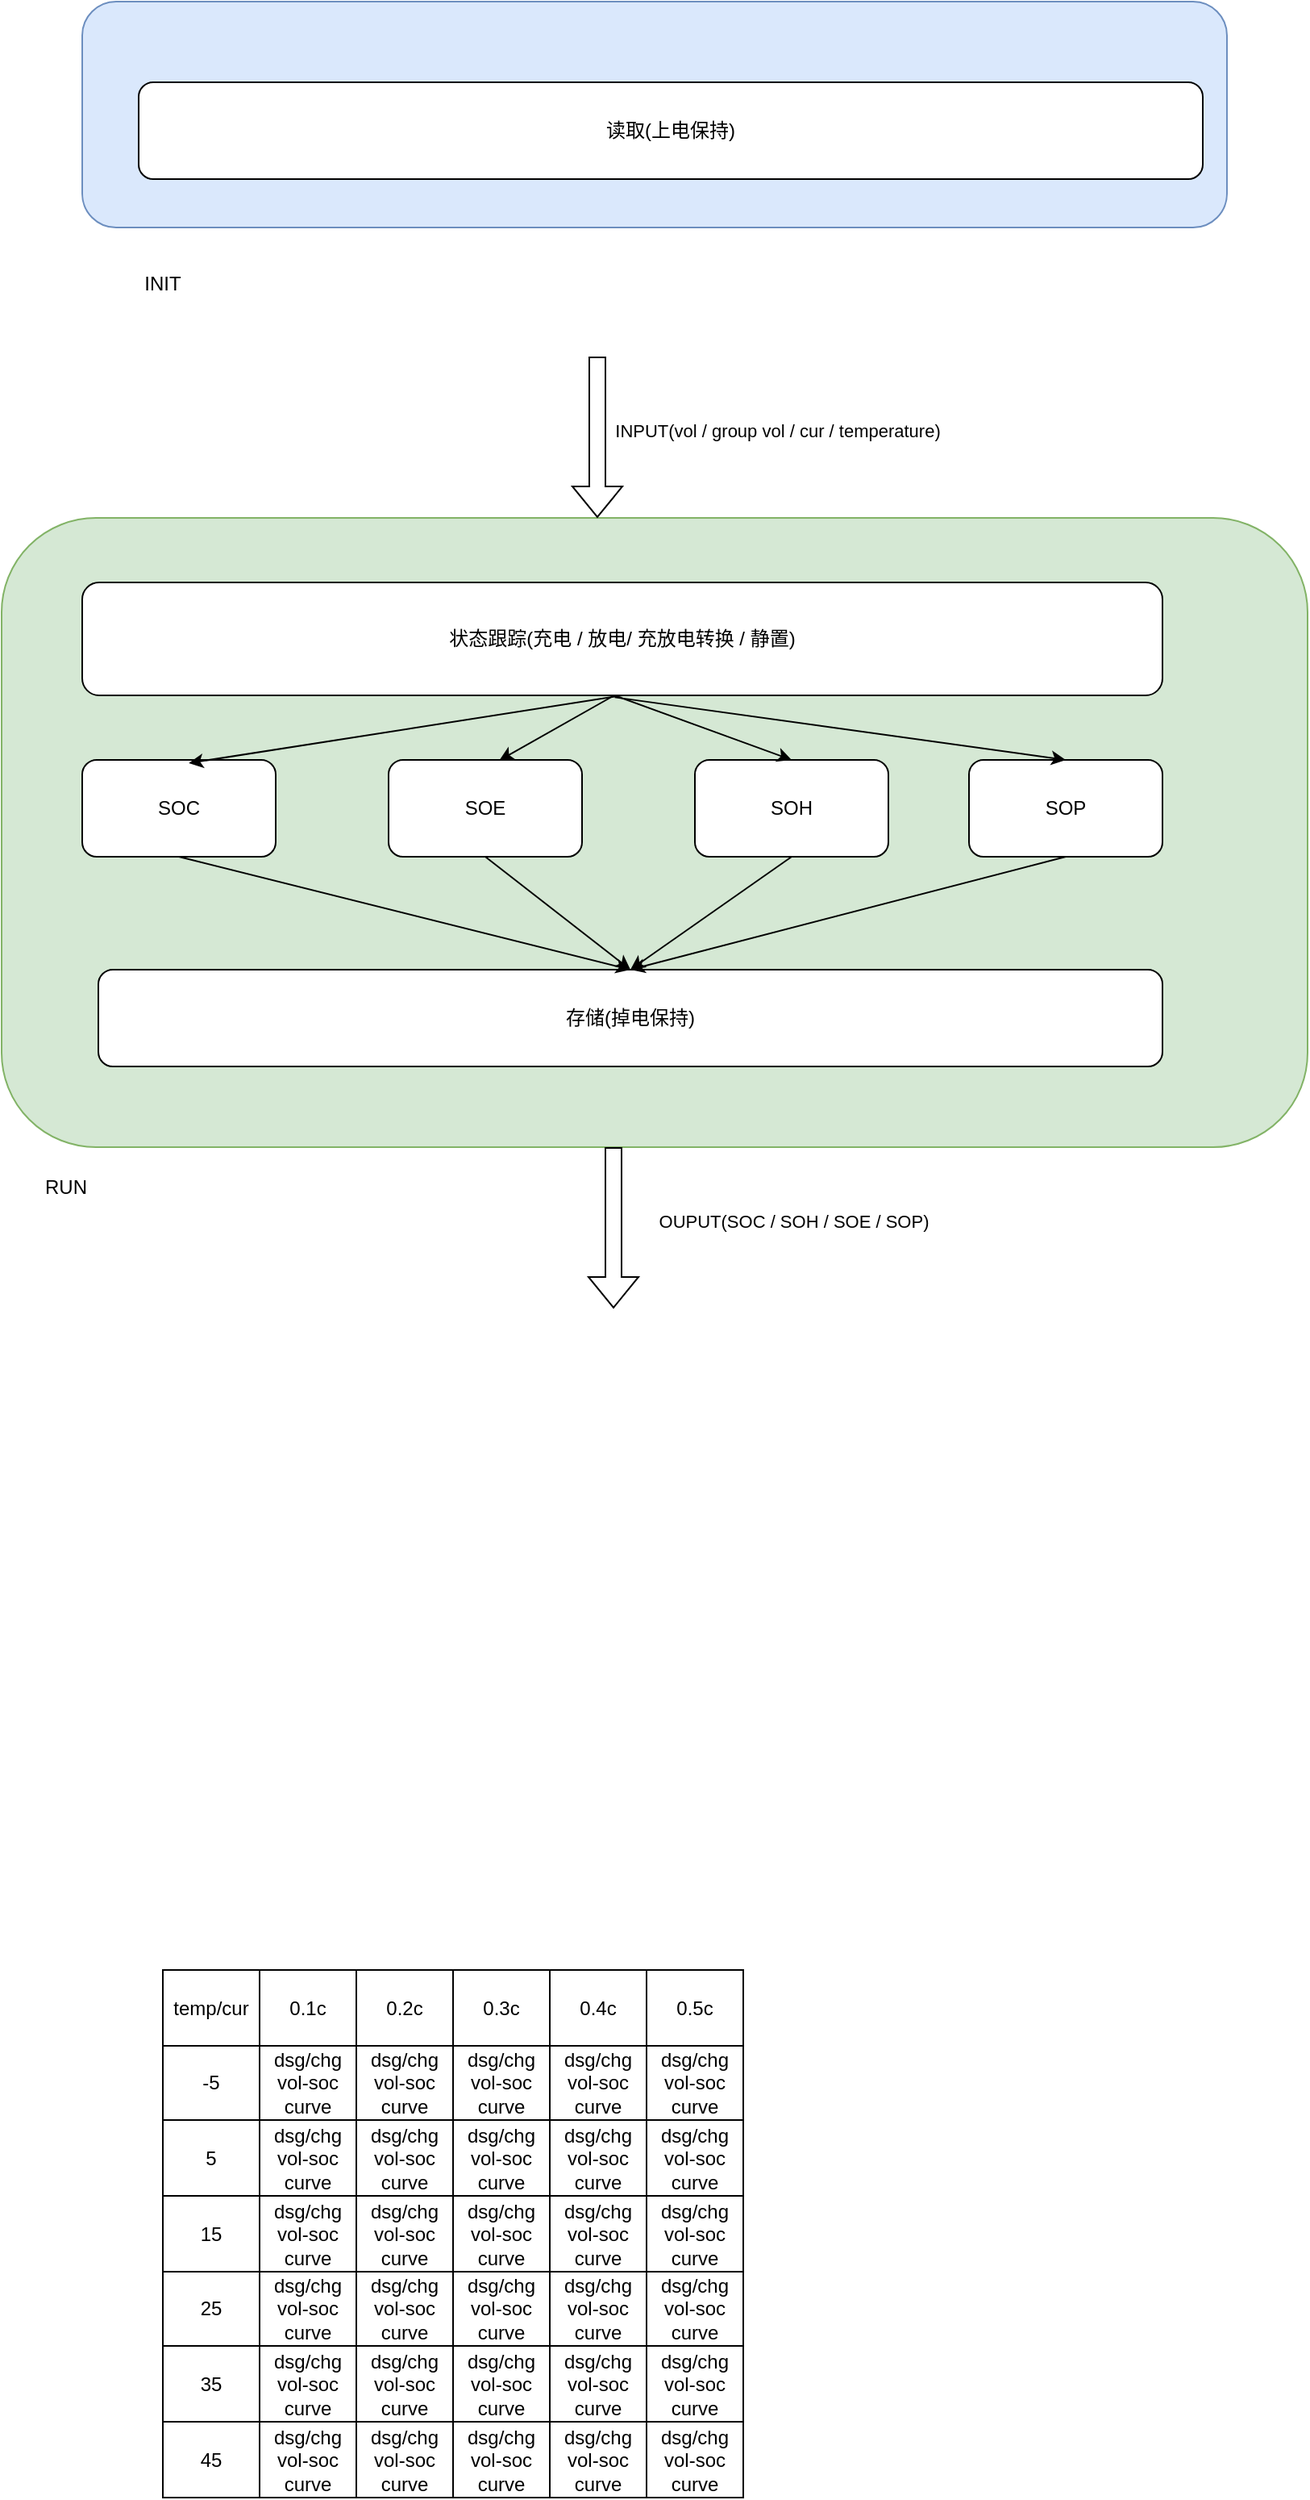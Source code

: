 <mxfile version="26.0.4">
  <diagram name="Page-1" id="31JKt_lZGiEf4TpAlraY">
    <mxGraphModel dx="530" dy="553" grid="1" gridSize="10" guides="1" tooltips="1" connect="1" arrows="1" fold="1" page="1" pageScale="1" pageWidth="850" pageHeight="1100" math="0" shadow="0">
      <root>
        <mxCell id="0" />
        <mxCell id="1" parent="0" />
        <mxCell id="1OvQ8xFT4X2jdjfE-QMB-2" value="" style="rounded=1;whiteSpace=wrap;html=1;fillColor=#d5e8d4;strokeColor=#82b366;" parent="1" vertex="1">
          <mxGeometry x="20" y="370" width="810" height="390" as="geometry" />
        </mxCell>
        <mxCell id="1OvQ8xFT4X2jdjfE-QMB-3" value="SOC" style="rounded=1;whiteSpace=wrap;html=1;" parent="1" vertex="1">
          <mxGeometry x="70" y="520" width="120" height="60" as="geometry" />
        </mxCell>
        <mxCell id="1OvQ8xFT4X2jdjfE-QMB-4" value="SOE" style="rounded=1;whiteSpace=wrap;html=1;" parent="1" vertex="1">
          <mxGeometry x="260" y="520" width="120" height="60" as="geometry" />
        </mxCell>
        <mxCell id="1OvQ8xFT4X2jdjfE-QMB-5" value="SOH" style="rounded=1;whiteSpace=wrap;html=1;" parent="1" vertex="1">
          <mxGeometry x="450" y="520" width="120" height="60" as="geometry" />
        </mxCell>
        <mxCell id="1OvQ8xFT4X2jdjfE-QMB-6" value="SOP" style="rounded=1;whiteSpace=wrap;html=1;" parent="1" vertex="1">
          <mxGeometry x="620" y="520" width="120" height="60" as="geometry" />
        </mxCell>
        <mxCell id="1OvQ8xFT4X2jdjfE-QMB-7" value="状态跟踪(充电 / 放电/ 充放电转换 / 静置)" style="rounded=1;whiteSpace=wrap;html=1;" parent="1" vertex="1">
          <mxGeometry x="70" y="410" width="670" height="70" as="geometry" />
        </mxCell>
        <mxCell id="1OvQ8xFT4X2jdjfE-QMB-8" value="存储(掉电保持)" style="rounded=1;whiteSpace=wrap;html=1;" parent="1" vertex="1">
          <mxGeometry x="80" y="650" width="660" height="60" as="geometry" />
        </mxCell>
        <mxCell id="1OvQ8xFT4X2jdjfE-QMB-9" value="" style="shape=flexArrow;endArrow=classic;html=1;rounded=0;" parent="1" edge="1">
          <mxGeometry width="50" height="50" relative="1" as="geometry">
            <mxPoint x="389.5" y="270" as="sourcePoint" />
            <mxPoint x="389.5" y="370" as="targetPoint" />
          </mxGeometry>
        </mxCell>
        <mxCell id="1OvQ8xFT4X2jdjfE-QMB-10" value="INPUT(vol / group vol / cur / temperature)" style="edgeLabel;html=1;align=center;verticalAlign=middle;resizable=0;points=[];" parent="1OvQ8xFT4X2jdjfE-QMB-9" vertex="1" connectable="0">
          <mxGeometry x="-0.08" y="1" relative="1" as="geometry">
            <mxPoint x="110" as="offset" />
          </mxGeometry>
        </mxCell>
        <mxCell id="1OvQ8xFT4X2jdjfE-QMB-13" value="" style="shape=flexArrow;endArrow=classic;html=1;rounded=0;" parent="1" edge="1">
          <mxGeometry width="50" height="50" relative="1" as="geometry">
            <mxPoint x="399.5" y="760" as="sourcePoint" />
            <mxPoint x="399.5" y="860" as="targetPoint" />
          </mxGeometry>
        </mxCell>
        <mxCell id="1OvQ8xFT4X2jdjfE-QMB-14" value="OUPUT(SOC / SOH / SOE / SOP)" style="edgeLabel;html=1;align=center;verticalAlign=middle;resizable=0;points=[];" parent="1OvQ8xFT4X2jdjfE-QMB-13" vertex="1" connectable="0">
          <mxGeometry x="-0.08" y="1" relative="1" as="geometry">
            <mxPoint x="110" as="offset" />
          </mxGeometry>
        </mxCell>
        <mxCell id="1OvQ8xFT4X2jdjfE-QMB-15" value="" style="rounded=1;whiteSpace=wrap;html=1;fillColor=#dae8fc;strokeColor=#6c8ebf;" parent="1" vertex="1">
          <mxGeometry x="70" y="50" width="710" height="140" as="geometry" />
        </mxCell>
        <mxCell id="1OvQ8xFT4X2jdjfE-QMB-17" value="RUN" style="text;html=1;align=center;verticalAlign=middle;whiteSpace=wrap;rounded=0;" parent="1" vertex="1">
          <mxGeometry x="30" y="770" width="60" height="30" as="geometry" />
        </mxCell>
        <mxCell id="1OvQ8xFT4X2jdjfE-QMB-18" value="读取(上电保持)" style="rounded=1;whiteSpace=wrap;html=1;" parent="1" vertex="1">
          <mxGeometry x="105" y="100" width="660" height="60" as="geometry" />
        </mxCell>
        <mxCell id="1OvQ8xFT4X2jdjfE-QMB-19" value="INIT" style="text;html=1;align=center;verticalAlign=middle;whiteSpace=wrap;rounded=0;" parent="1" vertex="1">
          <mxGeometry x="90" y="210" width="60" height="30" as="geometry" />
        </mxCell>
        <mxCell id="1OvQ8xFT4X2jdjfE-QMB-20" value="" style="endArrow=classic;html=1;rounded=0;entryX=0.551;entryY=0.033;entryDx=0;entryDy=0;entryPerimeter=0;exitX=0.5;exitY=1;exitDx=0;exitDy=0;" parent="1" source="1OvQ8xFT4X2jdjfE-QMB-7" target="1OvQ8xFT4X2jdjfE-QMB-3" edge="1">
          <mxGeometry width="50" height="50" relative="1" as="geometry">
            <mxPoint x="430" y="520" as="sourcePoint" />
            <mxPoint x="480" y="470" as="targetPoint" />
          </mxGeometry>
        </mxCell>
        <mxCell id="1OvQ8xFT4X2jdjfE-QMB-21" value="" style="endArrow=classic;html=1;rounded=0;entryX=0.572;entryY=0.006;entryDx=0;entryDy=0;entryPerimeter=0;" parent="1" target="1OvQ8xFT4X2jdjfE-QMB-4" edge="1">
          <mxGeometry width="50" height="50" relative="1" as="geometry">
            <mxPoint x="400" y="480" as="sourcePoint" />
            <mxPoint x="480" y="470" as="targetPoint" />
          </mxGeometry>
        </mxCell>
        <mxCell id="1OvQ8xFT4X2jdjfE-QMB-22" value="" style="endArrow=classic;html=1;rounded=0;entryX=0.5;entryY=0;entryDx=0;entryDy=0;" parent="1" target="1OvQ8xFT4X2jdjfE-QMB-5" edge="1">
          <mxGeometry width="50" height="50" relative="1" as="geometry">
            <mxPoint x="400" y="480" as="sourcePoint" />
            <mxPoint x="480" y="470" as="targetPoint" />
          </mxGeometry>
        </mxCell>
        <mxCell id="1OvQ8xFT4X2jdjfE-QMB-23" value="" style="endArrow=classic;html=1;rounded=0;exitX=0.493;exitY=1.017;exitDx=0;exitDy=0;exitPerimeter=0;entryX=0.5;entryY=0;entryDx=0;entryDy=0;" parent="1" source="1OvQ8xFT4X2jdjfE-QMB-7" target="1OvQ8xFT4X2jdjfE-QMB-6" edge="1">
          <mxGeometry width="50" height="50" relative="1" as="geometry">
            <mxPoint x="430" y="520" as="sourcePoint" />
            <mxPoint x="480" y="470" as="targetPoint" />
          </mxGeometry>
        </mxCell>
        <mxCell id="1OvQ8xFT4X2jdjfE-QMB-24" value="" style="endArrow=classic;html=1;rounded=0;exitX=0.5;exitY=1;exitDx=0;exitDy=0;entryX=0.5;entryY=0;entryDx=0;entryDy=0;" parent="1" source="1OvQ8xFT4X2jdjfE-QMB-3" target="1OvQ8xFT4X2jdjfE-QMB-8" edge="1">
          <mxGeometry width="50" height="50" relative="1" as="geometry">
            <mxPoint x="430" y="520" as="sourcePoint" />
            <mxPoint x="480" y="470" as="targetPoint" />
          </mxGeometry>
        </mxCell>
        <mxCell id="1OvQ8xFT4X2jdjfE-QMB-25" value="" style="endArrow=classic;html=1;rounded=0;exitX=0.5;exitY=1;exitDx=0;exitDy=0;entryX=0.5;entryY=0;entryDx=0;entryDy=0;" parent="1" source="1OvQ8xFT4X2jdjfE-QMB-4" target="1OvQ8xFT4X2jdjfE-QMB-8" edge="1">
          <mxGeometry width="50" height="50" relative="1" as="geometry">
            <mxPoint x="430" y="520" as="sourcePoint" />
            <mxPoint x="480" y="470" as="targetPoint" />
          </mxGeometry>
        </mxCell>
        <mxCell id="1OvQ8xFT4X2jdjfE-QMB-26" value="" style="endArrow=classic;html=1;rounded=0;exitX=0.5;exitY=1;exitDx=0;exitDy=0;entryX=0.5;entryY=0;entryDx=0;entryDy=0;" parent="1" source="1OvQ8xFT4X2jdjfE-QMB-5" target="1OvQ8xFT4X2jdjfE-QMB-8" edge="1">
          <mxGeometry width="50" height="50" relative="1" as="geometry">
            <mxPoint x="430" y="520" as="sourcePoint" />
            <mxPoint x="480" y="470" as="targetPoint" />
          </mxGeometry>
        </mxCell>
        <mxCell id="1OvQ8xFT4X2jdjfE-QMB-28" value="" style="endArrow=classic;html=1;rounded=0;exitX=0.5;exitY=1;exitDx=0;exitDy=0;entryX=0.5;entryY=0;entryDx=0;entryDy=0;" parent="1" source="1OvQ8xFT4X2jdjfE-QMB-6" target="1OvQ8xFT4X2jdjfE-QMB-8" edge="1">
          <mxGeometry width="50" height="50" relative="1" as="geometry">
            <mxPoint x="430" y="520" as="sourcePoint" />
            <mxPoint x="480" y="470" as="targetPoint" />
          </mxGeometry>
        </mxCell>
        <mxCell id="WwOm02AWMQxKELXexbng-1" value="" style="childLayout=tableLayout;recursiveResize=0;shadow=0;fillColor=none;" vertex="1" parent="1">
          <mxGeometry x="120" y="1270" width="180" height="140" as="geometry" />
        </mxCell>
        <mxCell id="WwOm02AWMQxKELXexbng-2" value="" style="shape=tableRow;horizontal=0;startSize=0;swimlaneHead=0;swimlaneBody=0;top=0;left=0;bottom=0;right=0;dropTarget=0;collapsible=0;recursiveResize=0;expand=0;fontStyle=0;fillColor=none;strokeColor=inherit;" vertex="1" parent="WwOm02AWMQxKELXexbng-1">
          <mxGeometry width="180" height="47" as="geometry" />
        </mxCell>
        <mxCell id="WwOm02AWMQxKELXexbng-3" value="temp/cur" style="connectable=0;recursiveResize=0;strokeColor=inherit;fillColor=none;align=center;whiteSpace=wrap;html=1;" vertex="1" parent="WwOm02AWMQxKELXexbng-2">
          <mxGeometry width="60" height="47" as="geometry">
            <mxRectangle width="60" height="47" as="alternateBounds" />
          </mxGeometry>
        </mxCell>
        <mxCell id="WwOm02AWMQxKELXexbng-4" value="0.1c" style="connectable=0;recursiveResize=0;strokeColor=inherit;fillColor=none;align=center;whiteSpace=wrap;html=1;" vertex="1" parent="WwOm02AWMQxKELXexbng-2">
          <mxGeometry x="60" width="60" height="47" as="geometry">
            <mxRectangle width="60" height="47" as="alternateBounds" />
          </mxGeometry>
        </mxCell>
        <mxCell id="WwOm02AWMQxKELXexbng-5" value="0.2c" style="connectable=0;recursiveResize=0;strokeColor=inherit;fillColor=none;align=center;whiteSpace=wrap;html=1;" vertex="1" parent="WwOm02AWMQxKELXexbng-2">
          <mxGeometry x="120" width="60" height="47" as="geometry">
            <mxRectangle width="60" height="47" as="alternateBounds" />
          </mxGeometry>
        </mxCell>
        <mxCell id="WwOm02AWMQxKELXexbng-6" style="shape=tableRow;horizontal=0;startSize=0;swimlaneHead=0;swimlaneBody=0;top=0;left=0;bottom=0;right=0;dropTarget=0;collapsible=0;recursiveResize=0;expand=0;fontStyle=0;fillColor=none;strokeColor=inherit;" vertex="1" parent="WwOm02AWMQxKELXexbng-1">
          <mxGeometry y="47" width="180" height="46" as="geometry" />
        </mxCell>
        <mxCell id="WwOm02AWMQxKELXexbng-7" value="-5" style="connectable=0;recursiveResize=0;strokeColor=inherit;fillColor=none;align=center;whiteSpace=wrap;html=1;" vertex="1" parent="WwOm02AWMQxKELXexbng-6">
          <mxGeometry width="60" height="46" as="geometry">
            <mxRectangle width="60" height="46" as="alternateBounds" />
          </mxGeometry>
        </mxCell>
        <mxCell id="WwOm02AWMQxKELXexbng-8" value="dsg/chg vol-soc curve" style="connectable=0;recursiveResize=0;strokeColor=inherit;fillColor=none;align=center;whiteSpace=wrap;html=1;" vertex="1" parent="WwOm02AWMQxKELXexbng-6">
          <mxGeometry x="60" width="60" height="46" as="geometry">
            <mxRectangle width="60" height="46" as="alternateBounds" />
          </mxGeometry>
        </mxCell>
        <mxCell id="WwOm02AWMQxKELXexbng-9" value="dsg/chg vol-soc curve" style="connectable=0;recursiveResize=0;strokeColor=inherit;fillColor=none;align=center;whiteSpace=wrap;html=1;" vertex="1" parent="WwOm02AWMQxKELXexbng-6">
          <mxGeometry x="120" width="60" height="46" as="geometry">
            <mxRectangle width="60" height="46" as="alternateBounds" />
          </mxGeometry>
        </mxCell>
        <mxCell id="WwOm02AWMQxKELXexbng-10" style="shape=tableRow;horizontal=0;startSize=0;swimlaneHead=0;swimlaneBody=0;top=0;left=0;bottom=0;right=0;dropTarget=0;collapsible=0;recursiveResize=0;expand=0;fontStyle=0;fillColor=none;strokeColor=inherit;" vertex="1" parent="WwOm02AWMQxKELXexbng-1">
          <mxGeometry y="93" width="180" height="47" as="geometry" />
        </mxCell>
        <mxCell id="WwOm02AWMQxKELXexbng-11" value="5" style="connectable=0;recursiveResize=0;strokeColor=inherit;fillColor=none;align=center;whiteSpace=wrap;html=1;" vertex="1" parent="WwOm02AWMQxKELXexbng-10">
          <mxGeometry width="60" height="47" as="geometry">
            <mxRectangle width="60" height="47" as="alternateBounds" />
          </mxGeometry>
        </mxCell>
        <mxCell id="WwOm02AWMQxKELXexbng-12" value="dsg/chg vol-soc curve" style="connectable=0;recursiveResize=0;strokeColor=inherit;fillColor=none;align=center;whiteSpace=wrap;html=1;" vertex="1" parent="WwOm02AWMQxKELXexbng-10">
          <mxGeometry x="60" width="60" height="47" as="geometry">
            <mxRectangle width="60" height="47" as="alternateBounds" />
          </mxGeometry>
        </mxCell>
        <mxCell id="WwOm02AWMQxKELXexbng-13" value="dsg/chg vol-soc curve" style="connectable=0;recursiveResize=0;strokeColor=inherit;fillColor=none;align=center;whiteSpace=wrap;html=1;" vertex="1" parent="WwOm02AWMQxKELXexbng-10">
          <mxGeometry x="120" width="60" height="47" as="geometry">
            <mxRectangle width="60" height="47" as="alternateBounds" />
          </mxGeometry>
        </mxCell>
        <mxCell id="WwOm02AWMQxKELXexbng-14" value="" style="childLayout=tableLayout;recursiveResize=0;shadow=0;fillColor=none;" vertex="1" parent="1">
          <mxGeometry x="300" y="1270" width="180" height="140" as="geometry" />
        </mxCell>
        <mxCell id="WwOm02AWMQxKELXexbng-15" value="" style="shape=tableRow;horizontal=0;startSize=0;swimlaneHead=0;swimlaneBody=0;top=0;left=0;bottom=0;right=0;dropTarget=0;collapsible=0;recursiveResize=0;expand=0;fontStyle=0;fillColor=none;strokeColor=inherit;" vertex="1" parent="WwOm02AWMQxKELXexbng-14">
          <mxGeometry width="180" height="47" as="geometry" />
        </mxCell>
        <mxCell id="WwOm02AWMQxKELXexbng-16" value="0.3c" style="connectable=0;recursiveResize=0;strokeColor=inherit;fillColor=none;align=center;whiteSpace=wrap;html=1;" vertex="1" parent="WwOm02AWMQxKELXexbng-15">
          <mxGeometry width="60" height="47" as="geometry">
            <mxRectangle width="60" height="47" as="alternateBounds" />
          </mxGeometry>
        </mxCell>
        <mxCell id="WwOm02AWMQxKELXexbng-17" value="0.4c" style="connectable=0;recursiveResize=0;strokeColor=inherit;fillColor=none;align=center;whiteSpace=wrap;html=1;" vertex="1" parent="WwOm02AWMQxKELXexbng-15">
          <mxGeometry x="60" width="60" height="47" as="geometry">
            <mxRectangle width="60" height="47" as="alternateBounds" />
          </mxGeometry>
        </mxCell>
        <mxCell id="WwOm02AWMQxKELXexbng-18" value="0.5c" style="connectable=0;recursiveResize=0;strokeColor=inherit;fillColor=none;align=center;whiteSpace=wrap;html=1;" vertex="1" parent="WwOm02AWMQxKELXexbng-15">
          <mxGeometry x="120" width="60" height="47" as="geometry">
            <mxRectangle width="60" height="47" as="alternateBounds" />
          </mxGeometry>
        </mxCell>
        <mxCell id="WwOm02AWMQxKELXexbng-19" style="shape=tableRow;horizontal=0;startSize=0;swimlaneHead=0;swimlaneBody=0;top=0;left=0;bottom=0;right=0;dropTarget=0;collapsible=0;recursiveResize=0;expand=0;fontStyle=0;fillColor=none;strokeColor=inherit;" vertex="1" parent="WwOm02AWMQxKELXexbng-14">
          <mxGeometry y="47" width="180" height="46" as="geometry" />
        </mxCell>
        <mxCell id="WwOm02AWMQxKELXexbng-20" value="dsg/chg vol-soc curve" style="connectable=0;recursiveResize=0;strokeColor=inherit;fillColor=none;align=center;whiteSpace=wrap;html=1;" vertex="1" parent="WwOm02AWMQxKELXexbng-19">
          <mxGeometry width="60" height="46" as="geometry">
            <mxRectangle width="60" height="46" as="alternateBounds" />
          </mxGeometry>
        </mxCell>
        <mxCell id="WwOm02AWMQxKELXexbng-21" value="dsg/chg vol-soc curve" style="connectable=0;recursiveResize=0;strokeColor=inherit;fillColor=none;align=center;whiteSpace=wrap;html=1;" vertex="1" parent="WwOm02AWMQxKELXexbng-19">
          <mxGeometry x="60" width="60" height="46" as="geometry">
            <mxRectangle width="60" height="46" as="alternateBounds" />
          </mxGeometry>
        </mxCell>
        <mxCell id="WwOm02AWMQxKELXexbng-22" value="dsg/chg vol-soc curve" style="connectable=0;recursiveResize=0;strokeColor=inherit;fillColor=none;align=center;whiteSpace=wrap;html=1;" vertex="1" parent="WwOm02AWMQxKELXexbng-19">
          <mxGeometry x="120" width="60" height="46" as="geometry">
            <mxRectangle width="60" height="46" as="alternateBounds" />
          </mxGeometry>
        </mxCell>
        <mxCell id="WwOm02AWMQxKELXexbng-23" style="shape=tableRow;horizontal=0;startSize=0;swimlaneHead=0;swimlaneBody=0;top=0;left=0;bottom=0;right=0;dropTarget=0;collapsible=0;recursiveResize=0;expand=0;fontStyle=0;fillColor=none;strokeColor=inherit;" vertex="1" parent="WwOm02AWMQxKELXexbng-14">
          <mxGeometry y="93" width="180" height="47" as="geometry" />
        </mxCell>
        <mxCell id="WwOm02AWMQxKELXexbng-24" value="dsg/chg vol-soc curve" style="connectable=0;recursiveResize=0;strokeColor=inherit;fillColor=none;align=center;whiteSpace=wrap;html=1;" vertex="1" parent="WwOm02AWMQxKELXexbng-23">
          <mxGeometry width="60" height="47" as="geometry">
            <mxRectangle width="60" height="47" as="alternateBounds" />
          </mxGeometry>
        </mxCell>
        <mxCell id="WwOm02AWMQxKELXexbng-25" value="dsg/chg vol-soc curve" style="connectable=0;recursiveResize=0;strokeColor=inherit;fillColor=none;align=center;whiteSpace=wrap;html=1;" vertex="1" parent="WwOm02AWMQxKELXexbng-23">
          <mxGeometry x="60" width="60" height="47" as="geometry">
            <mxRectangle width="60" height="47" as="alternateBounds" />
          </mxGeometry>
        </mxCell>
        <mxCell id="WwOm02AWMQxKELXexbng-26" value="dsg/chg vol-soc curve" style="connectable=0;recursiveResize=0;strokeColor=inherit;fillColor=none;align=center;whiteSpace=wrap;html=1;" vertex="1" parent="WwOm02AWMQxKELXexbng-23">
          <mxGeometry x="120" width="60" height="47" as="geometry">
            <mxRectangle width="60" height="47" as="alternateBounds" />
          </mxGeometry>
        </mxCell>
        <mxCell id="WwOm02AWMQxKELXexbng-27" value="" style="childLayout=tableLayout;recursiveResize=0;shadow=0;fillColor=none;" vertex="1" parent="1">
          <mxGeometry x="120" y="1410" width="180" height="140" as="geometry" />
        </mxCell>
        <mxCell id="WwOm02AWMQxKELXexbng-28" value="" style="shape=tableRow;horizontal=0;startSize=0;swimlaneHead=0;swimlaneBody=0;top=0;left=0;bottom=0;right=0;dropTarget=0;collapsible=0;recursiveResize=0;expand=0;fontStyle=0;fillColor=none;strokeColor=inherit;" vertex="1" parent="WwOm02AWMQxKELXexbng-27">
          <mxGeometry width="180" height="47" as="geometry" />
        </mxCell>
        <mxCell id="WwOm02AWMQxKELXexbng-29" value="15" style="connectable=0;recursiveResize=0;strokeColor=inherit;fillColor=none;align=center;whiteSpace=wrap;html=1;" vertex="1" parent="WwOm02AWMQxKELXexbng-28">
          <mxGeometry width="60" height="47" as="geometry">
            <mxRectangle width="60" height="47" as="alternateBounds" />
          </mxGeometry>
        </mxCell>
        <mxCell id="WwOm02AWMQxKELXexbng-30" value="dsg/chg vol-soc curve" style="connectable=0;recursiveResize=0;strokeColor=inherit;fillColor=none;align=center;whiteSpace=wrap;html=1;" vertex="1" parent="WwOm02AWMQxKELXexbng-28">
          <mxGeometry x="60" width="60" height="47" as="geometry">
            <mxRectangle width="60" height="47" as="alternateBounds" />
          </mxGeometry>
        </mxCell>
        <mxCell id="WwOm02AWMQxKELXexbng-31" value="dsg/chg vol-soc curve" style="connectable=0;recursiveResize=0;strokeColor=inherit;fillColor=none;align=center;whiteSpace=wrap;html=1;" vertex="1" parent="WwOm02AWMQxKELXexbng-28">
          <mxGeometry x="120" width="60" height="47" as="geometry">
            <mxRectangle width="60" height="47" as="alternateBounds" />
          </mxGeometry>
        </mxCell>
        <mxCell id="WwOm02AWMQxKELXexbng-32" style="shape=tableRow;horizontal=0;startSize=0;swimlaneHead=0;swimlaneBody=0;top=0;left=0;bottom=0;right=0;dropTarget=0;collapsible=0;recursiveResize=0;expand=0;fontStyle=0;fillColor=none;strokeColor=inherit;" vertex="1" parent="WwOm02AWMQxKELXexbng-27">
          <mxGeometry y="47" width="180" height="46" as="geometry" />
        </mxCell>
        <mxCell id="WwOm02AWMQxKELXexbng-33" value="25" style="connectable=0;recursiveResize=0;strokeColor=inherit;fillColor=none;align=center;whiteSpace=wrap;html=1;" vertex="1" parent="WwOm02AWMQxKELXexbng-32">
          <mxGeometry width="60" height="46" as="geometry">
            <mxRectangle width="60" height="46" as="alternateBounds" />
          </mxGeometry>
        </mxCell>
        <mxCell id="WwOm02AWMQxKELXexbng-34" value="dsg/chg vol-soc curve" style="connectable=0;recursiveResize=0;strokeColor=inherit;fillColor=none;align=center;whiteSpace=wrap;html=1;" vertex="1" parent="WwOm02AWMQxKELXexbng-32">
          <mxGeometry x="60" width="60" height="46" as="geometry">
            <mxRectangle width="60" height="46" as="alternateBounds" />
          </mxGeometry>
        </mxCell>
        <mxCell id="WwOm02AWMQxKELXexbng-35" value="dsg/chg vol-soc curve" style="connectable=0;recursiveResize=0;strokeColor=inherit;fillColor=none;align=center;whiteSpace=wrap;html=1;" vertex="1" parent="WwOm02AWMQxKELXexbng-32">
          <mxGeometry x="120" width="60" height="46" as="geometry">
            <mxRectangle width="60" height="46" as="alternateBounds" />
          </mxGeometry>
        </mxCell>
        <mxCell id="WwOm02AWMQxKELXexbng-36" style="shape=tableRow;horizontal=0;startSize=0;swimlaneHead=0;swimlaneBody=0;top=0;left=0;bottom=0;right=0;dropTarget=0;collapsible=0;recursiveResize=0;expand=0;fontStyle=0;fillColor=none;strokeColor=inherit;" vertex="1" parent="WwOm02AWMQxKELXexbng-27">
          <mxGeometry y="93" width="180" height="47" as="geometry" />
        </mxCell>
        <mxCell id="WwOm02AWMQxKELXexbng-37" value="35" style="connectable=0;recursiveResize=0;strokeColor=inherit;fillColor=none;align=center;whiteSpace=wrap;html=1;" vertex="1" parent="WwOm02AWMQxKELXexbng-36">
          <mxGeometry width="60" height="47" as="geometry">
            <mxRectangle width="60" height="47" as="alternateBounds" />
          </mxGeometry>
        </mxCell>
        <mxCell id="WwOm02AWMQxKELXexbng-38" value="dsg/chg vol-soc curve" style="connectable=0;recursiveResize=0;strokeColor=inherit;fillColor=none;align=center;whiteSpace=wrap;html=1;" vertex="1" parent="WwOm02AWMQxKELXexbng-36">
          <mxGeometry x="60" width="60" height="47" as="geometry">
            <mxRectangle width="60" height="47" as="alternateBounds" />
          </mxGeometry>
        </mxCell>
        <mxCell id="WwOm02AWMQxKELXexbng-39" value="dsg/chg vol-soc curve" style="connectable=0;recursiveResize=0;strokeColor=inherit;fillColor=none;align=center;whiteSpace=wrap;html=1;" vertex="1" parent="WwOm02AWMQxKELXexbng-36">
          <mxGeometry x="120" width="60" height="47" as="geometry">
            <mxRectangle width="60" height="47" as="alternateBounds" />
          </mxGeometry>
        </mxCell>
        <mxCell id="WwOm02AWMQxKELXexbng-40" value="" style="childLayout=tableLayout;recursiveResize=0;shadow=0;fillColor=none;" vertex="1" parent="1">
          <mxGeometry x="300" y="1410" width="180" height="140" as="geometry" />
        </mxCell>
        <mxCell id="WwOm02AWMQxKELXexbng-41" value="" style="shape=tableRow;horizontal=0;startSize=0;swimlaneHead=0;swimlaneBody=0;top=0;left=0;bottom=0;right=0;dropTarget=0;collapsible=0;recursiveResize=0;expand=0;fontStyle=0;fillColor=none;strokeColor=inherit;" vertex="1" parent="WwOm02AWMQxKELXexbng-40">
          <mxGeometry width="180" height="47" as="geometry" />
        </mxCell>
        <mxCell id="WwOm02AWMQxKELXexbng-42" value="dsg/chg vol-soc curve" style="connectable=0;recursiveResize=0;strokeColor=inherit;fillColor=none;align=center;whiteSpace=wrap;html=1;" vertex="1" parent="WwOm02AWMQxKELXexbng-41">
          <mxGeometry width="60" height="47" as="geometry">
            <mxRectangle width="60" height="47" as="alternateBounds" />
          </mxGeometry>
        </mxCell>
        <mxCell id="WwOm02AWMQxKELXexbng-43" value="dsg/chg vol-soc curve" style="connectable=0;recursiveResize=0;strokeColor=inherit;fillColor=none;align=center;whiteSpace=wrap;html=1;" vertex="1" parent="WwOm02AWMQxKELXexbng-41">
          <mxGeometry x="60" width="60" height="47" as="geometry">
            <mxRectangle width="60" height="47" as="alternateBounds" />
          </mxGeometry>
        </mxCell>
        <mxCell id="WwOm02AWMQxKELXexbng-44" value="dsg/chg vol-soc curve" style="connectable=0;recursiveResize=0;strokeColor=inherit;fillColor=none;align=center;whiteSpace=wrap;html=1;" vertex="1" parent="WwOm02AWMQxKELXexbng-41">
          <mxGeometry x="120" width="60" height="47" as="geometry">
            <mxRectangle width="60" height="47" as="alternateBounds" />
          </mxGeometry>
        </mxCell>
        <mxCell id="WwOm02AWMQxKELXexbng-45" style="shape=tableRow;horizontal=0;startSize=0;swimlaneHead=0;swimlaneBody=0;top=0;left=0;bottom=0;right=0;dropTarget=0;collapsible=0;recursiveResize=0;expand=0;fontStyle=0;fillColor=none;strokeColor=inherit;" vertex="1" parent="WwOm02AWMQxKELXexbng-40">
          <mxGeometry y="47" width="180" height="46" as="geometry" />
        </mxCell>
        <mxCell id="WwOm02AWMQxKELXexbng-46" value="dsg/chg vol-soc curve" style="connectable=0;recursiveResize=0;strokeColor=inherit;fillColor=none;align=center;whiteSpace=wrap;html=1;" vertex="1" parent="WwOm02AWMQxKELXexbng-45">
          <mxGeometry width="60" height="46" as="geometry">
            <mxRectangle width="60" height="46" as="alternateBounds" />
          </mxGeometry>
        </mxCell>
        <mxCell id="WwOm02AWMQxKELXexbng-47" value="dsg/chg vol-soc curve" style="connectable=0;recursiveResize=0;strokeColor=inherit;fillColor=none;align=center;whiteSpace=wrap;html=1;" vertex="1" parent="WwOm02AWMQxKELXexbng-45">
          <mxGeometry x="60" width="60" height="46" as="geometry">
            <mxRectangle width="60" height="46" as="alternateBounds" />
          </mxGeometry>
        </mxCell>
        <mxCell id="WwOm02AWMQxKELXexbng-48" value="dsg/chg vol-soc curve" style="connectable=0;recursiveResize=0;strokeColor=inherit;fillColor=none;align=center;whiteSpace=wrap;html=1;" vertex="1" parent="WwOm02AWMQxKELXexbng-45">
          <mxGeometry x="120" width="60" height="46" as="geometry">
            <mxRectangle width="60" height="46" as="alternateBounds" />
          </mxGeometry>
        </mxCell>
        <mxCell id="WwOm02AWMQxKELXexbng-49" style="shape=tableRow;horizontal=0;startSize=0;swimlaneHead=0;swimlaneBody=0;top=0;left=0;bottom=0;right=0;dropTarget=0;collapsible=0;recursiveResize=0;expand=0;fontStyle=0;fillColor=none;strokeColor=inherit;" vertex="1" parent="WwOm02AWMQxKELXexbng-40">
          <mxGeometry y="93" width="180" height="47" as="geometry" />
        </mxCell>
        <mxCell id="WwOm02AWMQxKELXexbng-50" value="dsg/chg vol-soc curve" style="connectable=0;recursiveResize=0;strokeColor=inherit;fillColor=none;align=center;whiteSpace=wrap;html=1;" vertex="1" parent="WwOm02AWMQxKELXexbng-49">
          <mxGeometry width="60" height="47" as="geometry">
            <mxRectangle width="60" height="47" as="alternateBounds" />
          </mxGeometry>
        </mxCell>
        <mxCell id="WwOm02AWMQxKELXexbng-51" value="dsg/chg vol-soc curve" style="connectable=0;recursiveResize=0;strokeColor=inherit;fillColor=none;align=center;whiteSpace=wrap;html=1;" vertex="1" parent="WwOm02AWMQxKELXexbng-49">
          <mxGeometry x="60" width="60" height="47" as="geometry">
            <mxRectangle width="60" height="47" as="alternateBounds" />
          </mxGeometry>
        </mxCell>
        <mxCell id="WwOm02AWMQxKELXexbng-52" value="dsg/chg vol-soc curve" style="connectable=0;recursiveResize=0;strokeColor=inherit;fillColor=none;align=center;whiteSpace=wrap;html=1;" vertex="1" parent="WwOm02AWMQxKELXexbng-49">
          <mxGeometry x="120" width="60" height="47" as="geometry">
            <mxRectangle width="60" height="47" as="alternateBounds" />
          </mxGeometry>
        </mxCell>
        <mxCell id="WwOm02AWMQxKELXexbng-53" value="" style="childLayout=tableLayout;recursiveResize=0;shadow=0;fillColor=none;" vertex="1" parent="1">
          <mxGeometry x="120" y="1550" width="180" height="47" as="geometry" />
        </mxCell>
        <mxCell id="WwOm02AWMQxKELXexbng-54" value="" style="shape=tableRow;horizontal=0;startSize=0;swimlaneHead=0;swimlaneBody=0;top=0;left=0;bottom=0;right=0;dropTarget=0;collapsible=0;recursiveResize=0;expand=0;fontStyle=0;fillColor=none;strokeColor=inherit;" vertex="1" parent="WwOm02AWMQxKELXexbng-53">
          <mxGeometry width="180" height="47" as="geometry" />
        </mxCell>
        <mxCell id="WwOm02AWMQxKELXexbng-55" value="45" style="connectable=0;recursiveResize=0;strokeColor=inherit;fillColor=none;align=center;whiteSpace=wrap;html=1;" vertex="1" parent="WwOm02AWMQxKELXexbng-54">
          <mxGeometry width="60" height="47" as="geometry">
            <mxRectangle width="60" height="47" as="alternateBounds" />
          </mxGeometry>
        </mxCell>
        <mxCell id="WwOm02AWMQxKELXexbng-56" value="dsg/chg vol-soc curve" style="connectable=0;recursiveResize=0;strokeColor=inherit;fillColor=none;align=center;whiteSpace=wrap;html=1;" vertex="1" parent="WwOm02AWMQxKELXexbng-54">
          <mxGeometry x="60" width="60" height="47" as="geometry">
            <mxRectangle width="60" height="47" as="alternateBounds" />
          </mxGeometry>
        </mxCell>
        <mxCell id="WwOm02AWMQxKELXexbng-57" value="dsg/chg vol-soc curve" style="connectable=0;recursiveResize=0;strokeColor=inherit;fillColor=none;align=center;whiteSpace=wrap;html=1;" vertex="1" parent="WwOm02AWMQxKELXexbng-54">
          <mxGeometry x="120" width="60" height="47" as="geometry">
            <mxRectangle width="60" height="47" as="alternateBounds" />
          </mxGeometry>
        </mxCell>
        <mxCell id="WwOm02AWMQxKELXexbng-66" value="" style="childLayout=tableLayout;recursiveResize=0;shadow=0;fillColor=none;" vertex="1" parent="1">
          <mxGeometry x="300" y="1550" width="180" height="47" as="geometry" />
        </mxCell>
        <mxCell id="WwOm02AWMQxKELXexbng-67" value="" style="shape=tableRow;horizontal=0;startSize=0;swimlaneHead=0;swimlaneBody=0;top=0;left=0;bottom=0;right=0;dropTarget=0;collapsible=0;recursiveResize=0;expand=0;fontStyle=0;fillColor=none;strokeColor=inherit;" vertex="1" parent="WwOm02AWMQxKELXexbng-66">
          <mxGeometry width="180" height="47" as="geometry" />
        </mxCell>
        <mxCell id="WwOm02AWMQxKELXexbng-68" value="dsg/chg vol-soc curve" style="connectable=0;recursiveResize=0;strokeColor=inherit;fillColor=none;align=center;whiteSpace=wrap;html=1;" vertex="1" parent="WwOm02AWMQxKELXexbng-67">
          <mxGeometry width="60" height="47" as="geometry">
            <mxRectangle width="60" height="47" as="alternateBounds" />
          </mxGeometry>
        </mxCell>
        <mxCell id="WwOm02AWMQxKELXexbng-69" value="dsg/chg vol-soc curve" style="connectable=0;recursiveResize=0;strokeColor=inherit;fillColor=none;align=center;whiteSpace=wrap;html=1;" vertex="1" parent="WwOm02AWMQxKELXexbng-67">
          <mxGeometry x="60" width="60" height="47" as="geometry">
            <mxRectangle width="60" height="47" as="alternateBounds" />
          </mxGeometry>
        </mxCell>
        <mxCell id="WwOm02AWMQxKELXexbng-70" value="dsg/chg vol-soc curve" style="connectable=0;recursiveResize=0;strokeColor=inherit;fillColor=none;align=center;whiteSpace=wrap;html=1;" vertex="1" parent="WwOm02AWMQxKELXexbng-67">
          <mxGeometry x="120" width="60" height="47" as="geometry">
            <mxRectangle width="60" height="47" as="alternateBounds" />
          </mxGeometry>
        </mxCell>
      </root>
    </mxGraphModel>
  </diagram>
</mxfile>

